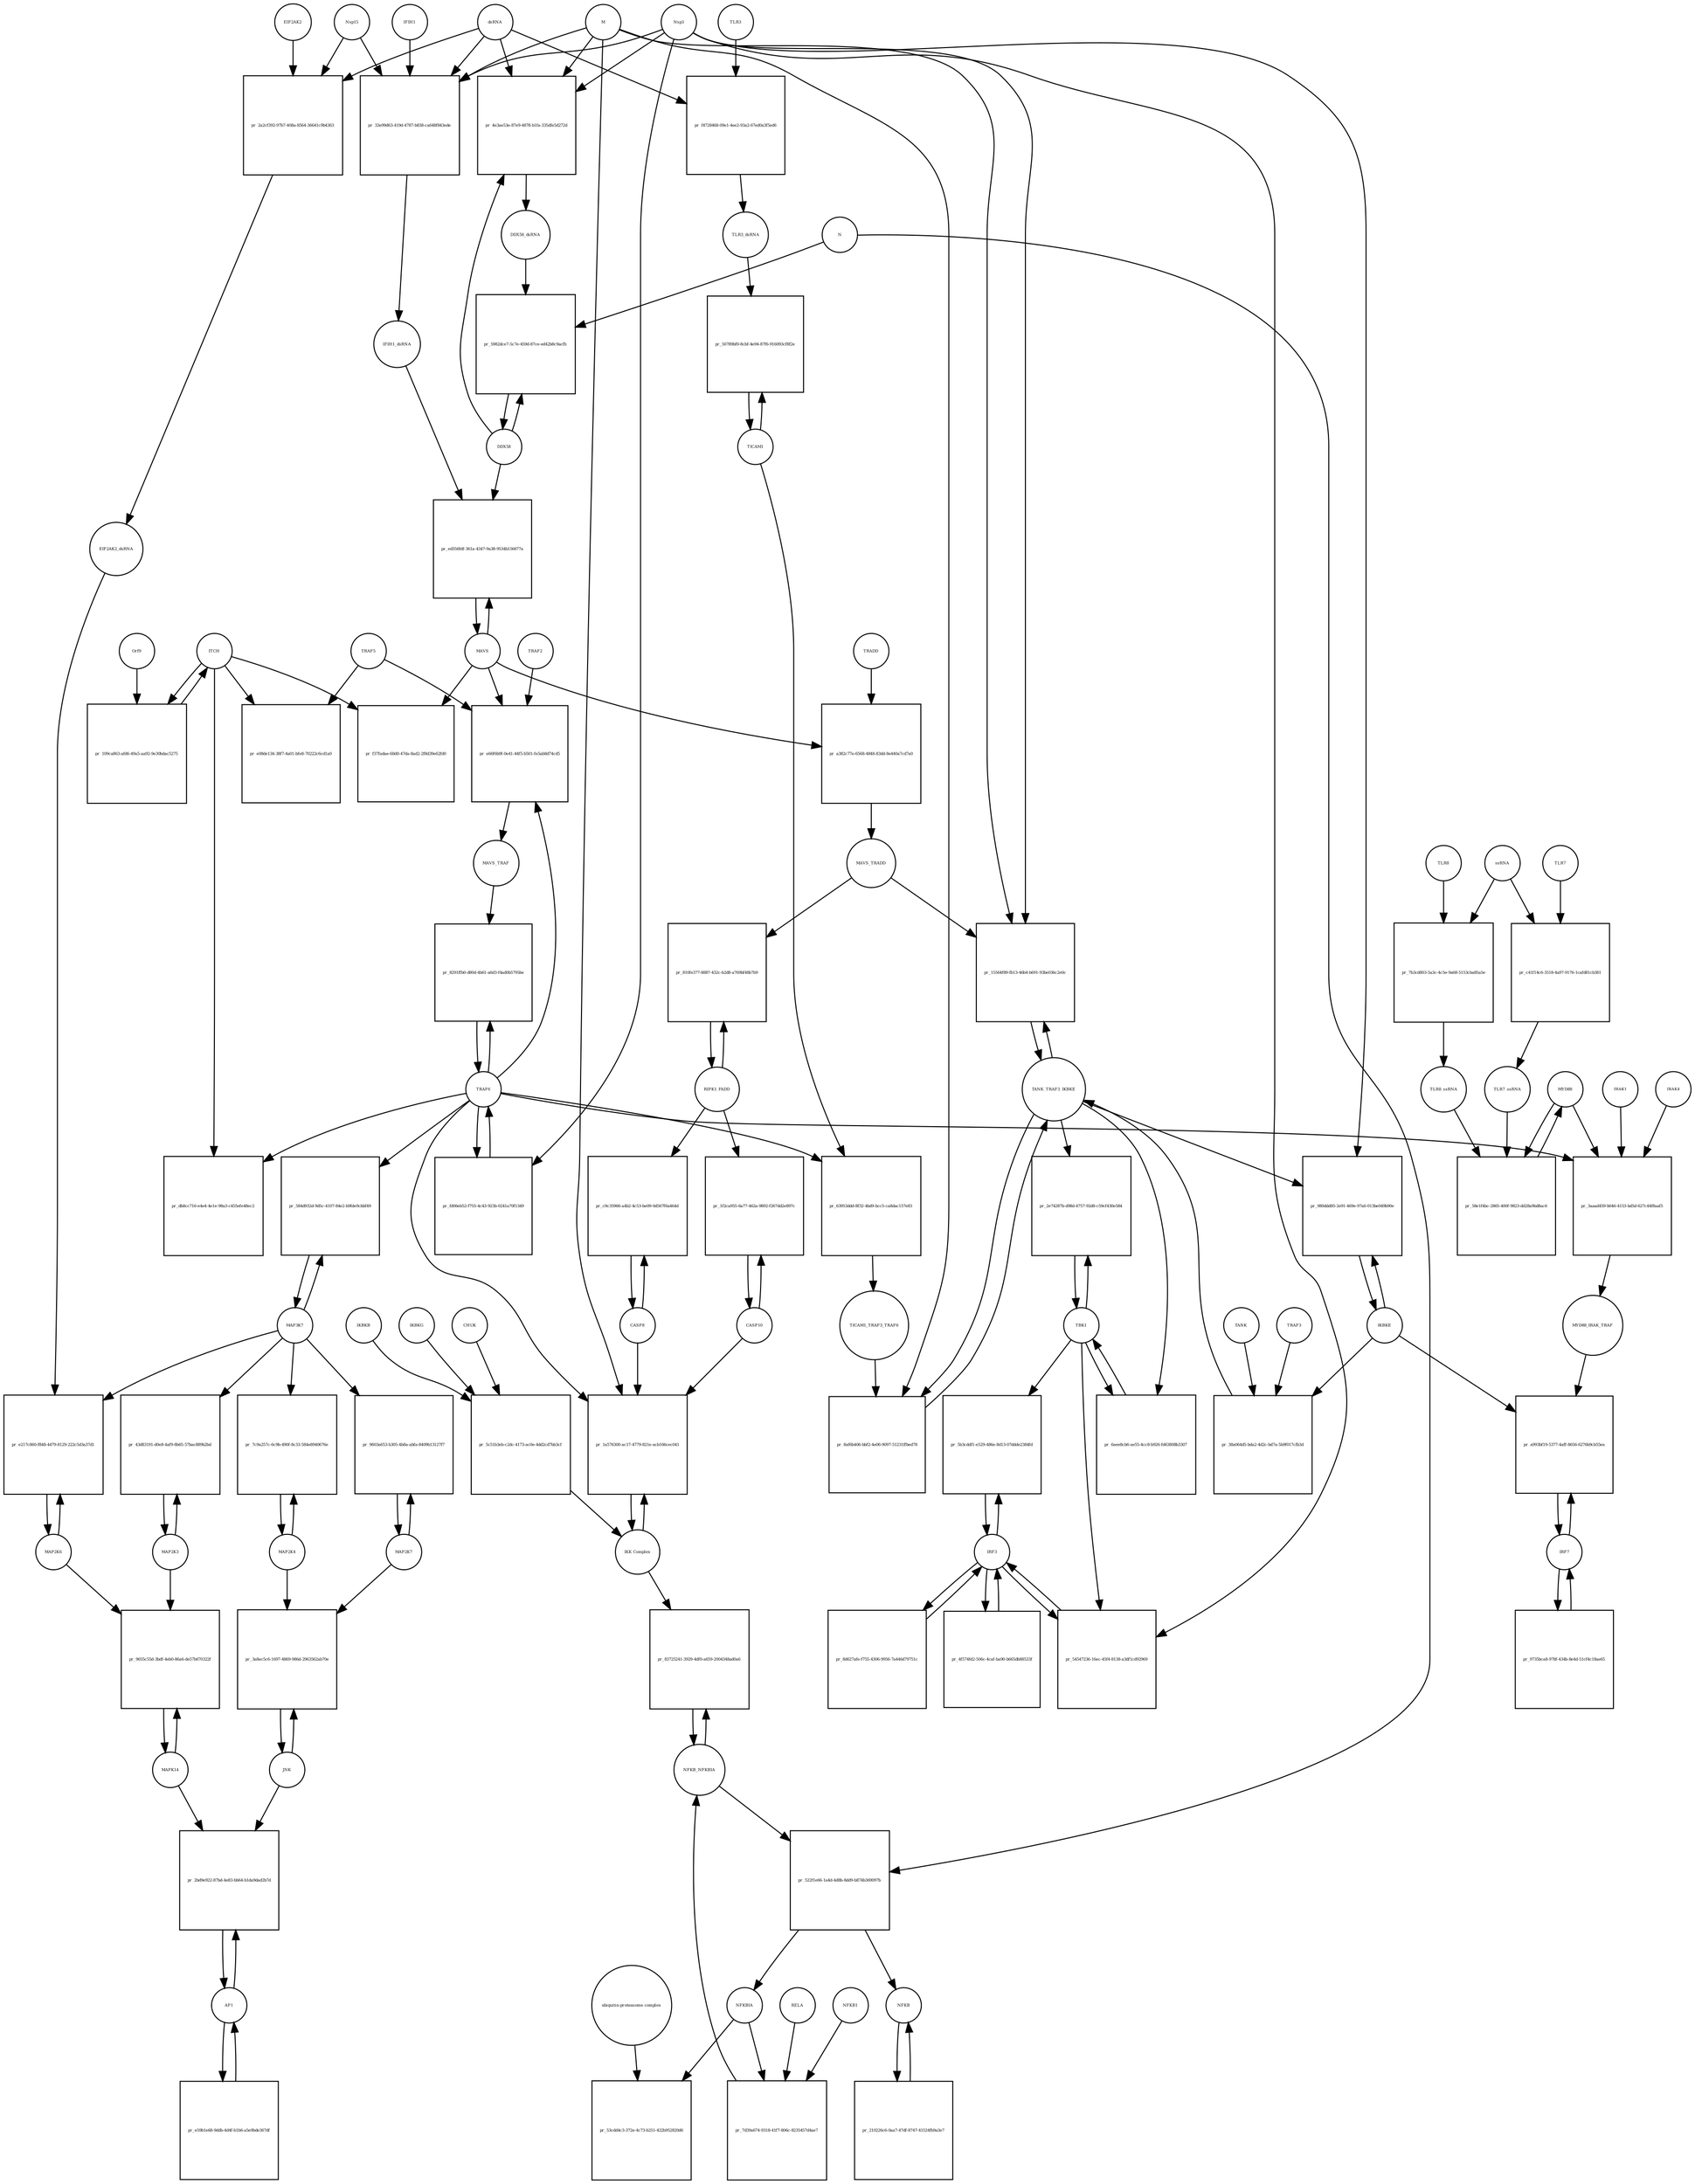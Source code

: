 strict digraph  {
dsRNA [annotation="", bipartite=0, cls="nucleic acid feature", fontsize=4, label=dsRNA, shape=circle];
"pr_4e3ae53e-87e9-4878-b1fa-335dfe5d272d" [annotation="", bipartite=1, cls=process, fontsize=4, label="pr_4e3ae53e-87e9-4878-b1fa-335dfe5d272d", shape=square];
DDX58_dsRNA [annotation="", bipartite=0, cls=complex, fontsize=4, label=DDX58_dsRNA, shape=circle];
M [annotation=urn_miriam_ncbiprotein_1796318601, bipartite=0, cls=macromolecule, fontsize=4, label=M, shape=circle];
Nsp3 [annotation=urn_miriam_ncbiprotein_1802476807, bipartite=0, cls=macromolecule, fontsize=4, label=Nsp3, shape=circle];
DDX58 [annotation=urn_miriam_hgnc_19102, bipartite=0, cls=macromolecule, fontsize=4, label=DDX58, shape=circle];
"pr_33e99d63-419d-4787-b838-ca648f843ede" [annotation="", bipartite=1, cls=process, fontsize=4, label="pr_33e99d63-419d-4787-b838-ca648f843ede", shape=square];
IFIH1_dsRNA [annotation="", bipartite=0, cls=complex, fontsize=4, label=IFIH1_dsRNA, shape=circle];
Nsp15 [annotation=urn_miriam_ncbiprotein_1802476818, bipartite=0, cls=macromolecule, fontsize=4, label=Nsp15, shape=circle];
IFIH1 [annotation=urn_miriam_hgnc_18873, bipartite=0, cls=macromolecule, fontsize=4, label=IFIH1, shape=circle];
"pr_5982dce7-5c7e-459d-87ce-ed42b8c9acfb" [annotation="", bipartite=1, cls=process, fontsize=4, label="pr_5982dce7-5c7e-459d-87ce-ed42b8c9acfb", shape=square];
N [annotation=urn_miriam_ncbiprotein_1798174255, bipartite=0, cls=macromolecule, fontsize=4, label=N, shape=circle];
MAVS [annotation=urn_miriam_hgnc_29233, bipartite=0, cls="macromolecule multimer", fontsize=4, label=MAVS, shape=circle];
"pr_ed556fdf-361a-4347-9a38-9534b156677a" [annotation="", bipartite=1, cls=process, fontsize=4, label="pr_ed556fdf-361a-4347-9a38-9534b156677a", shape=square];
NFKBIA [annotation=urn_miriam_hgnc_7797, bipartite=0, cls=macromolecule, fontsize=4, label=NFKBIA, shape=circle];
"pr_53cdd4c3-372e-4c73-b251-422b952820d6" [annotation="", bipartite=1, cls=process, fontsize=4, label="pr_53cdd4c3-372e-4c73-b251-422b952820d6", shape=square];
"ubiquitin-proteasome complex" [annotation="", bipartite=0, cls=complex, fontsize=4, label="ubiquitin-proteasome complex", shape=circle];
IRF3 [annotation=urn_miriam_hgnc_6118, bipartite=0, cls=macromolecule, fontsize=4, label=IRF3, shape=circle];
"pr_5b3cddf1-e529-486e-8d13-07ddde2384fd" [annotation="", bipartite=1, cls=process, fontsize=4, label="pr_5b3cddf1-e529-486e-8d13-07ddde2384fd", shape=square];
TBK1 [annotation="", bipartite=0, cls=macromolecule, fontsize=4, label=TBK1, shape=circle];
"pr_54547236-16ec-45f4-8138-a3df1cd92969" [annotation="", bipartite=1, cls=process, fontsize=4, label="pr_54547236-16ec-45f4-8138-a3df1cd92969", shape=square];
IRF7 [annotation=urn_miriam_hgnc_6122, bipartite=0, cls="macromolecule multimer", fontsize=4, label=IRF7, shape=circle];
"pr_a993bf19-5377-4aff-8656-6276b9cb55ea" [annotation="", bipartite=1, cls=process, fontsize=4, label="pr_a993bf19-5377-4aff-8656-6276b9cb55ea", shape=square];
IKBKE [annotation=urn_miriam_hgnc_14552, bipartite=0, cls=macromolecule, fontsize=4, label=IKBKE, shape=circle];
MYD88_IRAK_TRAF [annotation="", bipartite=0, cls=complex, fontsize=4, label=MYD88_IRAK_TRAF, shape=circle];
TRAF6 [annotation=urn_miriam_hgnc_12036, bipartite=0, cls=macromolecule, fontsize=4, label=TRAF6, shape=circle];
"pr_8291ffb0-d80d-4b61-a6d3-f4ad0b5795be" [annotation="", bipartite=1, cls=process, fontsize=4, label="pr_8291ffb0-d80d-4b61-a6d3-f4ad0b5795be", shape=square];
MAVS_TRAF [annotation="", bipartite=0, cls=complex, fontsize=4, label=MAVS_TRAF, shape=circle];
"pr_f37fadae-68d0-47da-8ad2-2f8d39e62fd0" [annotation="", bipartite=1, cls=process, fontsize=4, label="pr_f37fadae-68d0-47da-8ad2-2f8d39e62fd0", shape=square];
ITCH [annotation="", bipartite=0, cls=macromolecule, fontsize=4, label=ITCH, shape=circle];
TRAF5 [annotation=urn_miriam_hgnc_12035, bipartite=0, cls=macromolecule, fontsize=4, label=TRAF5, shape=circle];
"pr_e08de134-38f7-4a01-bfe8-70222c6cd1a0" [annotation="", bipartite=1, cls=process, fontsize=4, label="pr_e08de134-38f7-4a01-bfe8-70222c6cd1a0", shape=square];
"pr_db8cc716-e4e4-4e1e-98a3-c455efe48ec2" [annotation="", bipartite=1, cls=process, fontsize=4, label="pr_db8cc716-e4e4-4e1e-98a3-c455efe48ec2", shape=square];
TICAM1 [annotation=urn_miriam_hgnc_18348, bipartite=0, cls=macromolecule, fontsize=4, label=TICAM1, shape=circle];
"pr_50789bf0-8cbf-4e94-87f6-916093cf8f2e" [annotation="", bipartite=1, cls=process, fontsize=4, label="pr_50789bf0-8cbf-4e94-87f6-916093cf8f2e", shape=square];
TLR3_dsRNA [annotation="", bipartite=0, cls=complex, fontsize=4, label=TLR3_dsRNA, shape=circle];
TLR3 [annotation=urn_miriam_hgnc_11849, bipartite=0, cls="macromolecule multimer", fontsize=4, label=TLR3, shape=circle];
"pr_f4728468-09e1-4ee2-93a2-67ed0a3f5ed6" [annotation="", bipartite=1, cls=process, fontsize=4, label="pr_f4728468-09e1-4ee2-93a2-67ed0a3f5ed6", shape=square];
"pr_63953ddd-8f32-4bd9-bcc5-ca8dac157e83" [annotation="", bipartite=1, cls=process, fontsize=4, label="pr_63953ddd-8f32-4bd9-bcc5-ca8dac157e83", shape=square];
TICAM1_TRAF3_TRAF6 [annotation="", bipartite=0, cls=complex, fontsize=4, label=TICAM1_TRAF3_TRAF6, shape=circle];
TANK_TRAF3_IKBKE [annotation="", bipartite=0, cls=complex, fontsize=4, label=TANK_TRAF3_IKBKE, shape=circle];
"pr_8af6b406-bbf2-4e06-9097-51231ffbed78" [annotation="", bipartite=1, cls=process, fontsize=4, label="pr_8af6b406-bbf2-4e06-9097-51231ffbed78", shape=square];
"pr_2e74287b-d98d-4757-92d8-c59cf430e584" [annotation="", bipartite=1, cls=process, fontsize=4, label="pr_2e74287b-d98d-4757-92d8-c59cf430e584", shape=square];
"pr_980ddd85-2e91-469e-97a6-013be049b90e" [annotation="", bipartite=1, cls=process, fontsize=4, label="pr_980ddd85-2e91-469e-97a6-013be049b90e", shape=square];
MYD88 [annotation="", bipartite=0, cls=macromolecule, fontsize=4, label=MYD88, shape=circle];
"pr_3aaad459-b046-4153-bd5d-627c44f8aaf5" [annotation="", bipartite=1, cls=process, fontsize=4, label="pr_3aaad459-b046-4153-bd5d-627c44f8aaf5", shape=square];
IRAK1 [annotation=urn_miriam_hgnc_6112, bipartite=0, cls=macromolecule, fontsize=4, label=IRAK1, shape=circle];
IRAK4 [annotation=urn_miriam_hgnc_17967, bipartite=0, cls=macromolecule, fontsize=4, label=IRAK4, shape=circle];
TLR7 [annotation=urn_miriam_hgnc_15631, bipartite=0, cls=macromolecule, fontsize=4, label=TLR7, shape=circle];
"pr_c41f14c6-3518-4a97-9176-1cafd81cb381" [annotation="", bipartite=1, cls=process, fontsize=4, label="pr_c41f14c6-3518-4a97-9176-1cafd81cb381", shape=square];
TLR7_ssRNA [annotation="", bipartite=0, cls=complex, fontsize=4, label=TLR7_ssRNA, shape=circle];
ssRNA [annotation="", bipartite=0, cls="nucleic acid feature", fontsize=4, label=ssRNA, shape=circle];
TLR8 [annotation=urn_miriam_hgnc_15632, bipartite=0, cls=macromolecule, fontsize=4, label=TLR8, shape=circle];
"pr_7b3cd803-5a3c-4c5e-9a68-5153cba85a5e" [annotation="", bipartite=1, cls=process, fontsize=4, label="pr_7b3cd803-5a3c-4c5e-9a68-5153cba85a5e", shape=square];
TLR8_ssRNA [annotation="", bipartite=0, cls=complex, fontsize=4, label=TLR8_ssRNA, shape=circle];
"pr_58e1f4bc-2865-400f-9823-dd28a9bd8ac6" [annotation="", bipartite=1, cls=process, fontsize=4, label="pr_58e1f4bc-2865-400f-9823-dd28a9bd8ac6", shape=square];
MAP3K7 [annotation="", bipartite=0, cls=macromolecule, fontsize=4, label=MAP3K7, shape=circle];
"pr_584d932d-9d5c-4107-84e2-b9fde9cbbf49" [annotation="", bipartite=1, cls=process, fontsize=4, label="pr_584d932d-9d5c-4107-84e2-b9fde9cbbf49", shape=square];
TRAF2 [annotation=urn_miriam_hgnc_12032, bipartite=0, cls=macromolecule, fontsize=4, label=TRAF2, shape=circle];
"pr_e66f6b9f-0e41-44f5-b501-fe5ab8d74cd5" [annotation="", bipartite=1, cls=process, fontsize=4, label="pr_e66f6b9f-0e41-44f5-b501-fe5ab8d74cd5", shape=square];
"pr_109ca863-afd6-49a5-aa92-9e30bdac5275" [annotation="", bipartite=1, cls=process, fontsize=4, label="pr_109ca863-afd6-49a5-aa92-9e30bdac5275", shape=square];
Orf9 [annotation=urn_miriam_uniprot_P59636, bipartite=0, cls=macromolecule, fontsize=4, label=Orf9, shape=circle];
"pr_a382c77e-6568-4848-83dd-8e440a7cd7a0" [annotation="", bipartite=1, cls=process, fontsize=4, label="pr_a382c77e-6568-4848-83dd-8e440a7cd7a0", shape=square];
MAVS_TRADD [annotation="", bipartite=0, cls=complex, fontsize=4, label=MAVS_TRADD, shape=circle];
TRADD [annotation=urn_miriam_hgnc_12030, bipartite=0, cls=macromolecule, fontsize=4, label=TRADD, shape=circle];
"pr_fd06eb52-f755-4c43-923b-0241a70f1349" [annotation="", bipartite=1, cls=process, fontsize=4, label="pr_fd06eb52-f755-4c43-923b-0241a70f1349", shape=square];
AP1 [annotation="", bipartite=0, cls=complex, fontsize=4, label=AP1, shape=circle];
"pr_2bd9e922-87bd-4e83-bb64-b1da9dad2b7d" [annotation="", bipartite=1, cls=process, fontsize=4, label="pr_2bd9e922-87bd-4e83-bb64-b1da9dad2b7d", shape=square];
MAPK14 [annotation="", bipartite=0, cls=macromolecule, fontsize=4, label=MAPK14, shape=circle];
JNK [annotation="", bipartite=0, cls=complex, fontsize=4, label=JNK, shape=circle];
"pr_3a8ec5c6-1697-4869-986d-2963562ab70e" [annotation="", bipartite=1, cls=process, fontsize=4, label="pr_3a8ec5c6-1697-4869-986d-2963562ab70e", shape=square];
MAP2K7 [annotation="", bipartite=0, cls=macromolecule, fontsize=4, label=MAP2K7, shape=circle];
MAP2K4 [annotation="", bipartite=0, cls=macromolecule, fontsize=4, label=MAP2K4, shape=circle];
"pr_7c9a257c-6c9b-490f-8c33-584e8940676e" [annotation="", bipartite=1, cls=process, fontsize=4, label="pr_7c9a257c-6c9b-490f-8c33-584e8940676e", shape=square];
"pr_9603a653-b305-4b8a-abfa-8409b13127f7" [annotation="", bipartite=1, cls=process, fontsize=4, label="pr_9603a653-b305-4b8a-abfa-8409b13127f7", shape=square];
MAP2K3 [annotation="", bipartite=0, cls=macromolecule, fontsize=4, label=MAP2K3, shape=circle];
"pr_43d83191-d0e8-4af9-8b65-57bac889b2bd" [annotation="", bipartite=1, cls=process, fontsize=4, label="pr_43d83191-d0e8-4af9-8b65-57bac889b2bd", shape=square];
MAP2K6 [annotation="", bipartite=0, cls=macromolecule, fontsize=4, label=MAP2K6, shape=circle];
"pr_e217c860-f848-4479-8129-222c5d3a37d1" [annotation="", bipartite=1, cls=process, fontsize=4, label="pr_e217c860-f848-4479-8129-222c5d3a37d1", shape=square];
EIF2AK2_dsRNA [annotation="", bipartite=0, cls=complex, fontsize=4, label=EIF2AK2_dsRNA, shape=circle];
"pr_2a2cf392-97b7-408a-8564-36641c9b4363" [annotation="", bipartite=1, cls=process, fontsize=4, label="pr_2a2cf392-97b7-408a-8564-36641c9b4363", shape=square];
EIF2AK2 [annotation=urn_miriam_hgnc_9437, bipartite=0, cls=macromolecule, fontsize=4, label=EIF2AK2, shape=circle];
RIPK1_FADD [annotation="", bipartite=0, cls=complex, fontsize=4, label=RIPK1_FADD, shape=circle];
"pr_810fe377-8887-432c-b2d8-a769bf48b7b9" [annotation="", bipartite=1, cls=process, fontsize=4, label="pr_810fe377-8887-432c-b2d8-a769bf48b7b9", shape=square];
CASP8 [annotation="", bipartite=0, cls=macromolecule, fontsize=4, label=CASP8, shape=circle];
"pr_c9c35966-a4b2-4c53-be09-0d567f6a464d" [annotation="", bipartite=1, cls=process, fontsize=4, label="pr_c9c35966-a4b2-4c53-be09-0d567f6a464d", shape=square];
CASP10 [annotation="", bipartite=0, cls=macromolecule, fontsize=4, label=CASP10, shape=circle];
"pr_1f2ca955-6a77-462a-9892-f267dd2e897c" [annotation="", bipartite=1, cls=process, fontsize=4, label="pr_1f2ca955-6a77-462a-9892-f267dd2e897c", shape=square];
NFKB_NFKBIA [annotation="", bipartite=0, cls=complex, fontsize=4, label=NFKB_NFKBIA, shape=circle];
"pr_83725241-3929-4df0-a659-2004348ad0a6" [annotation="", bipartite=1, cls=process, fontsize=4, label="pr_83725241-3929-4df0-a659-2004348ad0a6", shape=square];
"IKK Complex" [annotation="", bipartite=0, cls=complex, fontsize=4, label="IKK Complex", shape=circle];
"pr_522f1e66-1a4d-4d8b-8dd9-b874b369097b" [annotation="", bipartite=1, cls=process, fontsize=4, label="pr_522f1e66-1a4d-4d8b-8dd9-b874b369097b", shape=square];
NFKB [annotation="", bipartite=0, cls=complex, fontsize=4, label=NFKB, shape=circle];
"pr_1a576300-ac17-4779-821e-acb166cec041" [annotation="", bipartite=1, cls=process, fontsize=4, label="pr_1a576300-ac17-4779-821e-acb166cec041", shape=square];
"pr_7d39a674-9318-41f7-806c-8235457d4ae7" [annotation="", bipartite=1, cls=process, fontsize=4, label="pr_7d39a674-9318-41f7-806c-8235457d4ae7", shape=square];
RELA [annotation="", bipartite=0, cls=macromolecule, fontsize=4, label=RELA, shape=circle];
NFKB1 [annotation="", bipartite=0, cls=macromolecule, fontsize=4, label=NFKB1, shape=circle];
IKBKG [annotation="", bipartite=0, cls=macromolecule, fontsize=4, label=IKBKG, shape=circle];
"pr_5c51b3eb-c2dc-4173-ac0e-4dd2cd7bb3cf" [annotation="", bipartite=1, cls=process, fontsize=4, label="pr_5c51b3eb-c2dc-4173-ac0e-4dd2cd7bb3cf", shape=square];
CHUK [annotation="", bipartite=0, cls=macromolecule, fontsize=4, label=CHUK, shape=circle];
IKBKB [annotation="", bipartite=0, cls=macromolecule, fontsize=4, label=IKBKB, shape=circle];
"pr_15564f89-fb13-46b4-b691-93be036c2e0c" [annotation="", bipartite=1, cls=process, fontsize=4, label="pr_15564f89-fb13-46b4-b691-93be036c2e0c", shape=square];
"pr_6aee8cb6-ae55-4cc8-b926-fd63808b3307" [annotation="", bipartite=1, cls=process, fontsize=4, label="pr_6aee8cb6-ae55-4cc8-b926-fd63808b3307", shape=square];
"pr_9655c55d-3bdf-4eb0-86a6-de57b670322f" [annotation="", bipartite=1, cls=process, fontsize=4, label="pr_9655c55d-3bdf-4eb0-86a6-de57b670322f", shape=square];
TRAF3 [annotation="", bipartite=0, cls=macromolecule, fontsize=4, label=TRAF3, shape=circle];
"pr_38a064d5-bda2-4d2c-bd7a-5b9f017cfb3d" [annotation="", bipartite=1, cls=process, fontsize=4, label="pr_38a064d5-bda2-4d2c-bd7a-5b9f017cfb3d", shape=square];
TANK [annotation="", bipartite=0, cls=macromolecule, fontsize=4, label=TANK, shape=circle];
"pr_e59b1e68-9ddb-4d4f-b1b6-a5e9bde367df" [annotation="", bipartite=1, cls=process, fontsize=4, label="pr_e59b1e68-9ddb-4d4f-b1b6-a5e9bde367df", shape=square];
"pr_9735bca8-978f-434b-8e4d-51cf4c18ae65" [annotation="", bipartite=1, cls=process, fontsize=4, label="pr_9735bca8-978f-434b-8e4d-51cf4c18ae65", shape=square];
"pr_8d627afe-f755-4306-9956-7a446d79751c" [annotation="", bipartite=1, cls=process, fontsize=4, label="pr_8d627afe-f755-4306-9956-7a446d79751c", shape=square];
"pr_210226c6-0aa7-47df-8747-41524fb9a3e7" [annotation="", bipartite=1, cls=process, fontsize=4, label="pr_210226c6-0aa7-47df-8747-41524fb9a3e7", shape=square];
"pr_4f574fd2-506c-4caf-ba90-b665db88533f" [annotation="", bipartite=1, cls=process, fontsize=4, label="pr_4f574fd2-506c-4caf-ba90-b665db88533f", shape=square];
dsRNA -> "pr_4e3ae53e-87e9-4878-b1fa-335dfe5d272d"  [annotation="", interaction_type=consumption];
dsRNA -> "pr_33e99d63-419d-4787-b838-ca648f843ede"  [annotation="", interaction_type=consumption];
dsRNA -> "pr_f4728468-09e1-4ee2-93a2-67ed0a3f5ed6"  [annotation="", interaction_type=consumption];
dsRNA -> "pr_2a2cf392-97b7-408a-8564-36641c9b4363"  [annotation="", interaction_type=consumption];
"pr_4e3ae53e-87e9-4878-b1fa-335dfe5d272d" -> DDX58_dsRNA  [annotation="", interaction_type=production];
DDX58_dsRNA -> "pr_5982dce7-5c7e-459d-87ce-ed42b8c9acfb"  [annotation="urn_miriam_pubmed_25581309|urn_miriam_pubmed_28148787|urn_miriam_taxonomy_694009", interaction_type=catalysis];
M -> "pr_4e3ae53e-87e9-4878-b1fa-335dfe5d272d"  [annotation="urn_miriam_pubmed_20303872|urn_miriam_pubmed_19380580|urn_miriam_pubmed_31226023|urn_miriam_taxonomy_694009", interaction_type=inhibition];
M -> "pr_33e99d63-419d-4787-b838-ca648f843ede"  [annotation="urn_miriam_pubmed_28484023|urn_miriam_pubmed_19380580|urn_miriam_pubmed_31226023|urn_miriam_taxonomy_694009", interaction_type=inhibition];
M -> "pr_8af6b406-bbf2-4e06-9097-51231ffbed78"  [annotation="urn_miriam_pubmed_19380580|urn_miriam_pubmed_19366914|urn_miriam_taxonomy_694009", interaction_type=inhibition];
M -> "pr_1a576300-ac17-4779-821e-acb166cec041"  [annotation="urn_miriam_pubmed_19366914|urn_miriam_pubmed_20303872|urn_miriam_pubmed_17705188|urn_miriam_pubmed_694009", interaction_type=inhibition];
M -> "pr_15564f89-fb13-46b4-b691-93be036c2e0c"  [annotation="urn_miriam_pubmed_19366914|urn_miriam_pubmed_27164085|urn_miriam_pubmed_19380580|urn_miriam_taxonomy_694009", interaction_type=inhibition];
Nsp3 -> "pr_4e3ae53e-87e9-4878-b1fa-335dfe5d272d"  [annotation="urn_miriam_pubmed_20303872|urn_miriam_pubmed_19380580|urn_miriam_pubmed_31226023|urn_miriam_taxonomy_694009", interaction_type=inhibition];
Nsp3 -> "pr_33e99d63-419d-4787-b838-ca648f843ede"  [annotation="urn_miriam_pubmed_28484023|urn_miriam_pubmed_19380580|urn_miriam_pubmed_31226023|urn_miriam_taxonomy_694009", interaction_type=inhibition];
Nsp3 -> "pr_54547236-16ec-45f4-8138-a3df1cd92969"  [annotation="urn_miriam_pubmed_17761676|urn_miriam_pubmed_31226023|urn_miriam_taxonomy_694009", interaction_type=inhibition];
Nsp3 -> "pr_980ddd85-2e91-469e-97a6-013be049b90e"  [annotation="urn_miriam_pubmed_20303872|urn_miriam_pubmed_31226023|urn_miriam_taxonomy_694009", interaction_type=inhibition];
Nsp3 -> "pr_fd06eb52-f755-4c43-923b-0241a70f1349"  [annotation="urn_miriam_pubmed_27164085|urn_miriam_taxonomy_694009", interaction_type=catalysis];
Nsp3 -> "pr_15564f89-fb13-46b4-b691-93be036c2e0c"  [annotation="urn_miriam_pubmed_19366914|urn_miriam_pubmed_27164085|urn_miriam_pubmed_19380580|urn_miriam_taxonomy_694009", interaction_type=inhibition];
DDX58 -> "pr_4e3ae53e-87e9-4878-b1fa-335dfe5d272d"  [annotation="", interaction_type=consumption];
DDX58 -> "pr_5982dce7-5c7e-459d-87ce-ed42b8c9acfb"  [annotation="", interaction_type=consumption];
DDX58 -> "pr_ed556fdf-361a-4347-9a38-9534b156677a"  [annotation=urn_miriam_pubmed_25581309, interaction_type=catalysis];
"pr_33e99d63-419d-4787-b838-ca648f843ede" -> IFIH1_dsRNA  [annotation="", interaction_type=production];
IFIH1_dsRNA -> "pr_ed556fdf-361a-4347-9a38-9534b156677a"  [annotation=urn_miriam_pubmed_25581309, interaction_type=catalysis];
Nsp15 -> "pr_33e99d63-419d-4787-b838-ca648f843ede"  [annotation="urn_miriam_pubmed_28484023|urn_miriam_pubmed_19380580|urn_miriam_pubmed_31226023|urn_miriam_taxonomy_694009", interaction_type=inhibition];
Nsp15 -> "pr_2a2cf392-97b7-408a-8564-36641c9b4363"  [annotation="urn_miriam_pubmed_28484023|urn_miriam_pubmed_19366914|urn_miriam_taxonomy_694009", interaction_type=inhibition];
IFIH1 -> "pr_33e99d63-419d-4787-b838-ca648f843ede"  [annotation="", interaction_type=consumption];
"pr_5982dce7-5c7e-459d-87ce-ed42b8c9acfb" -> DDX58  [annotation="", interaction_type=production];
N -> "pr_5982dce7-5c7e-459d-87ce-ed42b8c9acfb"  [annotation="urn_miriam_pubmed_25581309|urn_miriam_pubmed_28148787|urn_miriam_taxonomy_694009", interaction_type=inhibition];
N -> "pr_522f1e66-1a4d-4d8b-8dd9-b874b369097b"  [annotation="urn_miriam_pubmed_16143815|urn_miriam_taxonomy_694009", interaction_type=stimulation];
MAVS -> "pr_ed556fdf-361a-4347-9a38-9534b156677a"  [annotation="", interaction_type=consumption];
MAVS -> "pr_f37fadae-68d0-47da-8ad2-2f8d39e62fd0"  [annotation="", interaction_type=consumption];
MAVS -> "pr_e66f6b9f-0e41-44f5-b501-fe5ab8d74cd5"  [annotation="", interaction_type=consumption];
MAVS -> "pr_a382c77e-6568-4848-83dd-8e440a7cd7a0"  [annotation="", interaction_type=consumption];
"pr_ed556fdf-361a-4347-9a38-9534b156677a" -> MAVS  [annotation="", interaction_type=production];
NFKBIA -> "pr_53cdd4c3-372e-4c73-b251-422b952820d6"  [annotation="", interaction_type=consumption];
NFKBIA -> "pr_7d39a674-9318-41f7-806c-8235457d4ae7"  [annotation="", interaction_type=consumption];
"ubiquitin-proteasome complex" -> "pr_53cdd4c3-372e-4c73-b251-422b952820d6"  [annotation=urn_miriam_pubmed_20303872, interaction_type=catalysis];
IRF3 -> "pr_5b3cddf1-e529-486e-8d13-07ddde2384fd"  [annotation="", interaction_type=consumption];
IRF3 -> "pr_54547236-16ec-45f4-8138-a3df1cd92969"  [annotation="", interaction_type=consumption];
IRF3 -> "pr_8d627afe-f755-4306-9956-7a446d79751c"  [annotation="", interaction_type=consumption];
IRF3 -> "pr_4f574fd2-506c-4caf-ba90-b665db88533f"  [annotation="", interaction_type=consumption];
"pr_5b3cddf1-e529-486e-8d13-07ddde2384fd" -> IRF3  [annotation="", interaction_type=production];
TBK1 -> "pr_5b3cddf1-e529-486e-8d13-07ddde2384fd"  [annotation=urn_miriam_pubmed_25581309, interaction_type=catalysis];
TBK1 -> "pr_54547236-16ec-45f4-8138-a3df1cd92969"  [annotation="urn_miriam_pubmed_17761676|urn_miriam_pubmed_31226023|urn_miriam_taxonomy_694009", interaction_type=catalysis];
TBK1 -> "pr_2e74287b-d98d-4757-92d8-c59cf430e584"  [annotation="", interaction_type=consumption];
TBK1 -> "pr_6aee8cb6-ae55-4cc8-b926-fd63808b3307"  [annotation="", interaction_type=consumption];
"pr_54547236-16ec-45f4-8138-a3df1cd92969" -> IRF3  [annotation="", interaction_type=production];
IRF7 -> "pr_a993bf19-5377-4aff-8656-6276b9cb55ea"  [annotation="", interaction_type=consumption];
IRF7 -> "pr_9735bca8-978f-434b-8e4d-51cf4c18ae65"  [annotation="", interaction_type=consumption];
"pr_a993bf19-5377-4aff-8656-6276b9cb55ea" -> IRF7  [annotation="", interaction_type=production];
IKBKE -> "pr_a993bf19-5377-4aff-8656-6276b9cb55ea"  [annotation=urn_miriam_pubmed_20303872, interaction_type=catalysis];
IKBKE -> "pr_980ddd85-2e91-469e-97a6-013be049b90e"  [annotation="", interaction_type=consumption];
IKBKE -> "pr_38a064d5-bda2-4d2c-bd7a-5b9f017cfb3d"  [annotation="", interaction_type=consumption];
MYD88_IRAK_TRAF -> "pr_a993bf19-5377-4aff-8656-6276b9cb55ea"  [annotation=urn_miriam_pubmed_20303872, interaction_type=catalysis];
TRAF6 -> "pr_8291ffb0-d80d-4b61-a6d3-f4ad0b5795be"  [annotation="", interaction_type=consumption];
TRAF6 -> "pr_db8cc716-e4e4-4e1e-98a3-c455efe48ec2"  [annotation="", interaction_type=consumption];
TRAF6 -> "pr_63953ddd-8f32-4bd9-bcc5-ca8dac157e83"  [annotation="", interaction_type=consumption];
TRAF6 -> "pr_3aaad459-b046-4153-bd5d-627c44f8aaf5"  [annotation="", interaction_type=consumption];
TRAF6 -> "pr_584d932d-9d5c-4107-84e2-b9fde9cbbf49"  [annotation=urn_miriam_pubmed_19366914, interaction_type=stimulation];
TRAF6 -> "pr_e66f6b9f-0e41-44f5-b501-fe5ab8d74cd5"  [annotation="", interaction_type=consumption];
TRAF6 -> "pr_fd06eb52-f755-4c43-923b-0241a70f1349"  [annotation="", interaction_type=consumption];
TRAF6 -> "pr_1a576300-ac17-4779-821e-acb166cec041"  [annotation="urn_miriam_pubmed_19366914|urn_miriam_pubmed_20303872|urn_miriam_pubmed_17705188|urn_miriam_pubmed_694009", interaction_type=stimulation];
"pr_8291ffb0-d80d-4b61-a6d3-f4ad0b5795be" -> TRAF6  [annotation="", interaction_type=production];
MAVS_TRAF -> "pr_8291ffb0-d80d-4b61-a6d3-f4ad0b5795be"  [annotation=urn_miriam_pubmed_19366914, interaction_type=catalysis];
ITCH -> "pr_f37fadae-68d0-47da-8ad2-2f8d39e62fd0"  [annotation=urn_miriam_pubmed_25135833, interaction_type=catalysis];
ITCH -> "pr_e08de134-38f7-4a01-bfe8-70222c6cd1a0"  [annotation=urn_miriam_pubmed_25135833, interaction_type=catalysis];
ITCH -> "pr_db8cc716-e4e4-4e1e-98a3-c455efe48ec2"  [annotation=urn_miriam_pubmed_25135833, interaction_type=catalysis];
ITCH -> "pr_109ca863-afd6-49a5-aa92-9e30bdac5275"  [annotation="", interaction_type=consumption];
TRAF5 -> "pr_e08de134-38f7-4a01-bfe8-70222c6cd1a0"  [annotation="", interaction_type=consumption];
TRAF5 -> "pr_e66f6b9f-0e41-44f5-b501-fe5ab8d74cd5"  [annotation="", interaction_type=consumption];
TICAM1 -> "pr_50789bf0-8cbf-4e94-87f6-916093cf8f2e"  [annotation="", interaction_type=consumption];
TICAM1 -> "pr_63953ddd-8f32-4bd9-bcc5-ca8dac157e83"  [annotation="", interaction_type=consumption];
"pr_50789bf0-8cbf-4e94-87f6-916093cf8f2e" -> TICAM1  [annotation="", interaction_type=production];
TLR3_dsRNA -> "pr_50789bf0-8cbf-4e94-87f6-916093cf8f2e"  [annotation=urn_miriam_pubmed_20303872, interaction_type=stimulation];
TLR3 -> "pr_f4728468-09e1-4ee2-93a2-67ed0a3f5ed6"  [annotation="", interaction_type=consumption];
"pr_f4728468-09e1-4ee2-93a2-67ed0a3f5ed6" -> TLR3_dsRNA  [annotation="", interaction_type=production];
"pr_63953ddd-8f32-4bd9-bcc5-ca8dac157e83" -> TICAM1_TRAF3_TRAF6  [annotation="", interaction_type=production];
TICAM1_TRAF3_TRAF6 -> "pr_8af6b406-bbf2-4e06-9097-51231ffbed78"  [annotation="urn_miriam_pubmed_19380580|urn_miriam_pubmed_19366914|urn_miriam_taxonomy_694009", interaction_type=stimulation];
TANK_TRAF3_IKBKE -> "pr_8af6b406-bbf2-4e06-9097-51231ffbed78"  [annotation="", interaction_type=consumption];
TANK_TRAF3_IKBKE -> "pr_2e74287b-d98d-4757-92d8-c59cf430e584"  [annotation=urn_miriam_pubmed_20303872, interaction_type=stimulation];
TANK_TRAF3_IKBKE -> "pr_980ddd85-2e91-469e-97a6-013be049b90e"  [annotation="urn_miriam_pubmed_20303872|urn_miriam_pubmed_31226023|urn_miriam_taxonomy_694009", interaction_type=stimulation];
TANK_TRAF3_IKBKE -> "pr_15564f89-fb13-46b4-b691-93be036c2e0c"  [annotation="", interaction_type=consumption];
TANK_TRAF3_IKBKE -> "pr_6aee8cb6-ae55-4cc8-b926-fd63808b3307"  [annotation=urn_miriam_pubmed_19366914, interaction_type=stimulation];
"pr_8af6b406-bbf2-4e06-9097-51231ffbed78" -> TANK_TRAF3_IKBKE  [annotation="", interaction_type=production];
"pr_2e74287b-d98d-4757-92d8-c59cf430e584" -> TBK1  [annotation="", interaction_type=production];
"pr_980ddd85-2e91-469e-97a6-013be049b90e" -> IKBKE  [annotation="", interaction_type=production];
MYD88 -> "pr_3aaad459-b046-4153-bd5d-627c44f8aaf5"  [annotation="", interaction_type=consumption];
MYD88 -> "pr_58e1f4bc-2865-400f-9823-dd28a9bd8ac6"  [annotation="", interaction_type=consumption];
"pr_3aaad459-b046-4153-bd5d-627c44f8aaf5" -> MYD88_IRAK_TRAF  [annotation="", interaction_type=production];
IRAK1 -> "pr_3aaad459-b046-4153-bd5d-627c44f8aaf5"  [annotation="", interaction_type=consumption];
IRAK4 -> "pr_3aaad459-b046-4153-bd5d-627c44f8aaf5"  [annotation="", interaction_type=consumption];
TLR7 -> "pr_c41f14c6-3518-4a97-9176-1cafd81cb381"  [annotation="", interaction_type=consumption];
"pr_c41f14c6-3518-4a97-9176-1cafd81cb381" -> TLR7_ssRNA  [annotation="", interaction_type=production];
TLR7_ssRNA -> "pr_58e1f4bc-2865-400f-9823-dd28a9bd8ac6"  [annotation=urn_miriam_pubmed_19366914, interaction_type=stimulation];
ssRNA -> "pr_c41f14c6-3518-4a97-9176-1cafd81cb381"  [annotation="", interaction_type=consumption];
ssRNA -> "pr_7b3cd803-5a3c-4c5e-9a68-5153cba85a5e"  [annotation="", interaction_type=consumption];
TLR8 -> "pr_7b3cd803-5a3c-4c5e-9a68-5153cba85a5e"  [annotation="", interaction_type=consumption];
"pr_7b3cd803-5a3c-4c5e-9a68-5153cba85a5e" -> TLR8_ssRNA  [annotation="", interaction_type=production];
TLR8_ssRNA -> "pr_58e1f4bc-2865-400f-9823-dd28a9bd8ac6"  [annotation=urn_miriam_pubmed_19366914, interaction_type=stimulation];
"pr_58e1f4bc-2865-400f-9823-dd28a9bd8ac6" -> MYD88  [annotation="", interaction_type=production];
MAP3K7 -> "pr_584d932d-9d5c-4107-84e2-b9fde9cbbf49"  [annotation="", interaction_type=consumption];
MAP3K7 -> "pr_7c9a257c-6c9b-490f-8c33-584e8940676e"  [annotation=urn_miriam_pubmed_19366914, interaction_type=catalysis];
MAP3K7 -> "pr_9603a653-b305-4b8a-abfa-8409b13127f7"  [annotation=urn_miriam_pubmed_19366914, interaction_type=catalysis];
MAP3K7 -> "pr_43d83191-d0e8-4af9-8b65-57bac889b2bd"  [annotation=urn_miriam_pubmed_19366914, interaction_type=catalysis];
MAP3K7 -> "pr_e217c860-f848-4479-8129-222c5d3a37d1"  [annotation=urn_miriam_pubmed_19366914, interaction_type=catalysis];
"pr_584d932d-9d5c-4107-84e2-b9fde9cbbf49" -> MAP3K7  [annotation="", interaction_type=production];
TRAF2 -> "pr_e66f6b9f-0e41-44f5-b501-fe5ab8d74cd5"  [annotation="", interaction_type=consumption];
"pr_e66f6b9f-0e41-44f5-b501-fe5ab8d74cd5" -> MAVS_TRAF  [annotation="", interaction_type=production];
"pr_109ca863-afd6-49a5-aa92-9e30bdac5275" -> ITCH  [annotation="", interaction_type=production];
Orf9 -> "pr_109ca863-afd6-49a5-aa92-9e30bdac5275"  [annotation="urn_miriam_pubmed_25135833|urn_miriam_taxonomy_694009", interaction_type=stimulation];
"pr_a382c77e-6568-4848-83dd-8e440a7cd7a0" -> MAVS_TRADD  [annotation="", interaction_type=production];
MAVS_TRADD -> "pr_810fe377-8887-432c-b2d8-a769bf48b7b9"  [annotation=urn_miriam_pubmed_19366914, interaction_type=stimulation];
MAVS_TRADD -> "pr_15564f89-fb13-46b4-b691-93be036c2e0c"  [annotation="urn_miriam_pubmed_19366914|urn_miriam_pubmed_27164085|urn_miriam_pubmed_19380580|urn_miriam_taxonomy_694009", interaction_type=stimulation];
TRADD -> "pr_a382c77e-6568-4848-83dd-8e440a7cd7a0"  [annotation="", interaction_type=consumption];
"pr_fd06eb52-f755-4c43-923b-0241a70f1349" -> TRAF6  [annotation="", interaction_type=production];
AP1 -> "pr_2bd9e922-87bd-4e83-bb64-b1da9dad2b7d"  [annotation="", interaction_type=consumption];
AP1 -> "pr_e59b1e68-9ddb-4d4f-b1b6-a5e9bde367df"  [annotation="", interaction_type=consumption];
"pr_2bd9e922-87bd-4e83-bb64-b1da9dad2b7d" -> AP1  [annotation="", interaction_type=production];
MAPK14 -> "pr_2bd9e922-87bd-4e83-bb64-b1da9dad2b7d"  [annotation=urn_miriam_pubmed_19366914, interaction_type=stimulation];
MAPK14 -> "pr_9655c55d-3bdf-4eb0-86a6-de57b670322f"  [annotation="", interaction_type=consumption];
JNK -> "pr_2bd9e922-87bd-4e83-bb64-b1da9dad2b7d"  [annotation=urn_miriam_pubmed_19366914, interaction_type=stimulation];
JNK -> "pr_3a8ec5c6-1697-4869-986d-2963562ab70e"  [annotation="", interaction_type=consumption];
"pr_3a8ec5c6-1697-4869-986d-2963562ab70e" -> JNK  [annotation="", interaction_type=production];
MAP2K7 -> "pr_3a8ec5c6-1697-4869-986d-2963562ab70e"  [annotation=urn_miriam_pubmed_19366914, interaction_type=catalysis];
MAP2K7 -> "pr_9603a653-b305-4b8a-abfa-8409b13127f7"  [annotation="", interaction_type=consumption];
MAP2K4 -> "pr_3a8ec5c6-1697-4869-986d-2963562ab70e"  [annotation=urn_miriam_pubmed_19366914, interaction_type=catalysis];
MAP2K4 -> "pr_7c9a257c-6c9b-490f-8c33-584e8940676e"  [annotation="", interaction_type=consumption];
"pr_7c9a257c-6c9b-490f-8c33-584e8940676e" -> MAP2K4  [annotation="", interaction_type=production];
"pr_9603a653-b305-4b8a-abfa-8409b13127f7" -> MAP2K7  [annotation="", interaction_type=production];
MAP2K3 -> "pr_43d83191-d0e8-4af9-8b65-57bac889b2bd"  [annotation="", interaction_type=consumption];
MAP2K3 -> "pr_9655c55d-3bdf-4eb0-86a6-de57b670322f"  [annotation=urn_miriam_pubmed_19366914, interaction_type=catalysis];
"pr_43d83191-d0e8-4af9-8b65-57bac889b2bd" -> MAP2K3  [annotation="", interaction_type=production];
MAP2K6 -> "pr_e217c860-f848-4479-8129-222c5d3a37d1"  [annotation="", interaction_type=consumption];
MAP2K6 -> "pr_9655c55d-3bdf-4eb0-86a6-de57b670322f"  [annotation=urn_miriam_pubmed_19366914, interaction_type=catalysis];
"pr_e217c860-f848-4479-8129-222c5d3a37d1" -> MAP2K6  [annotation="", interaction_type=production];
EIF2AK2_dsRNA -> "pr_e217c860-f848-4479-8129-222c5d3a37d1"  [annotation=urn_miriam_pubmed_19366914, interaction_type=stimulation];
"pr_2a2cf392-97b7-408a-8564-36641c9b4363" -> EIF2AK2_dsRNA  [annotation="", interaction_type=production];
EIF2AK2 -> "pr_2a2cf392-97b7-408a-8564-36641c9b4363"  [annotation="", interaction_type=consumption];
RIPK1_FADD -> "pr_810fe377-8887-432c-b2d8-a769bf48b7b9"  [annotation="", interaction_type=consumption];
RIPK1_FADD -> "pr_c9c35966-a4b2-4c53-be09-0d567f6a464d"  [annotation=urn_miriam_pubmed_19366914, interaction_type=stimulation];
RIPK1_FADD -> "pr_1f2ca955-6a77-462a-9892-f267dd2e897c"  [annotation=urn_miriam_pubmed_20303872, interaction_type=stimulation];
"pr_810fe377-8887-432c-b2d8-a769bf48b7b9" -> RIPK1_FADD  [annotation="", interaction_type=production];
CASP8 -> "pr_c9c35966-a4b2-4c53-be09-0d567f6a464d"  [annotation="", interaction_type=consumption];
CASP8 -> "pr_1a576300-ac17-4779-821e-acb166cec041"  [annotation="urn_miriam_pubmed_19366914|urn_miriam_pubmed_20303872|urn_miriam_pubmed_17705188|urn_miriam_pubmed_694009", interaction_type=stimulation];
"pr_c9c35966-a4b2-4c53-be09-0d567f6a464d" -> CASP8  [annotation="", interaction_type=production];
CASP10 -> "pr_1f2ca955-6a77-462a-9892-f267dd2e897c"  [annotation="", interaction_type=consumption];
CASP10 -> "pr_1a576300-ac17-4779-821e-acb166cec041"  [annotation="urn_miriam_pubmed_19366914|urn_miriam_pubmed_20303872|urn_miriam_pubmed_17705188|urn_miriam_pubmed_694009", interaction_type=stimulation];
"pr_1f2ca955-6a77-462a-9892-f267dd2e897c" -> CASP10  [annotation="", interaction_type=production];
NFKB_NFKBIA -> "pr_83725241-3929-4df0-a659-2004348ad0a6"  [annotation="", interaction_type=consumption];
NFKB_NFKBIA -> "pr_522f1e66-1a4d-4d8b-8dd9-b874b369097b"  [annotation="", interaction_type=consumption];
"pr_83725241-3929-4df0-a659-2004348ad0a6" -> NFKB_NFKBIA  [annotation="", interaction_type=production];
"IKK Complex" -> "pr_83725241-3929-4df0-a659-2004348ad0a6"  [annotation=urn_miriam_pubmed_19366914, interaction_type=catalysis];
"IKK Complex" -> "pr_1a576300-ac17-4779-821e-acb166cec041"  [annotation="", interaction_type=consumption];
"pr_522f1e66-1a4d-4d8b-8dd9-b874b369097b" -> NFKB  [annotation="", interaction_type=production];
"pr_522f1e66-1a4d-4d8b-8dd9-b874b369097b" -> NFKBIA  [annotation="", interaction_type=production];
NFKB -> "pr_210226c6-0aa7-47df-8747-41524fb9a3e7"  [annotation="", interaction_type=consumption];
"pr_1a576300-ac17-4779-821e-acb166cec041" -> "IKK Complex"  [annotation="", interaction_type=production];
"pr_7d39a674-9318-41f7-806c-8235457d4ae7" -> NFKB_NFKBIA  [annotation="", interaction_type=production];
RELA -> "pr_7d39a674-9318-41f7-806c-8235457d4ae7"  [annotation="", interaction_type=consumption];
NFKB1 -> "pr_7d39a674-9318-41f7-806c-8235457d4ae7"  [annotation="", interaction_type=consumption];
IKBKG -> "pr_5c51b3eb-c2dc-4173-ac0e-4dd2cd7bb3cf"  [annotation="", interaction_type=consumption];
"pr_5c51b3eb-c2dc-4173-ac0e-4dd2cd7bb3cf" -> "IKK Complex"  [annotation="", interaction_type=production];
CHUK -> "pr_5c51b3eb-c2dc-4173-ac0e-4dd2cd7bb3cf"  [annotation="", interaction_type=consumption];
IKBKB -> "pr_5c51b3eb-c2dc-4173-ac0e-4dd2cd7bb3cf"  [annotation="", interaction_type=consumption];
"pr_15564f89-fb13-46b4-b691-93be036c2e0c" -> TANK_TRAF3_IKBKE  [annotation="", interaction_type=production];
"pr_6aee8cb6-ae55-4cc8-b926-fd63808b3307" -> TBK1  [annotation="", interaction_type=production];
"pr_9655c55d-3bdf-4eb0-86a6-de57b670322f" -> MAPK14  [annotation="", interaction_type=production];
TRAF3 -> "pr_38a064d5-bda2-4d2c-bd7a-5b9f017cfb3d"  [annotation="", interaction_type=consumption];
"pr_38a064d5-bda2-4d2c-bd7a-5b9f017cfb3d" -> TANK_TRAF3_IKBKE  [annotation="", interaction_type=production];
TANK -> "pr_38a064d5-bda2-4d2c-bd7a-5b9f017cfb3d"  [annotation="", interaction_type=consumption];
"pr_e59b1e68-9ddb-4d4f-b1b6-a5e9bde367df" -> AP1  [annotation="", interaction_type=production];
"pr_9735bca8-978f-434b-8e4d-51cf4c18ae65" -> IRF7  [annotation="", interaction_type=production];
"pr_8d627afe-f755-4306-9956-7a446d79751c" -> IRF3  [annotation="", interaction_type=production];
"pr_210226c6-0aa7-47df-8747-41524fb9a3e7" -> NFKB  [annotation="", interaction_type=production];
"pr_4f574fd2-506c-4caf-ba90-b665db88533f" -> IRF3  [annotation="", interaction_type=production];
}
